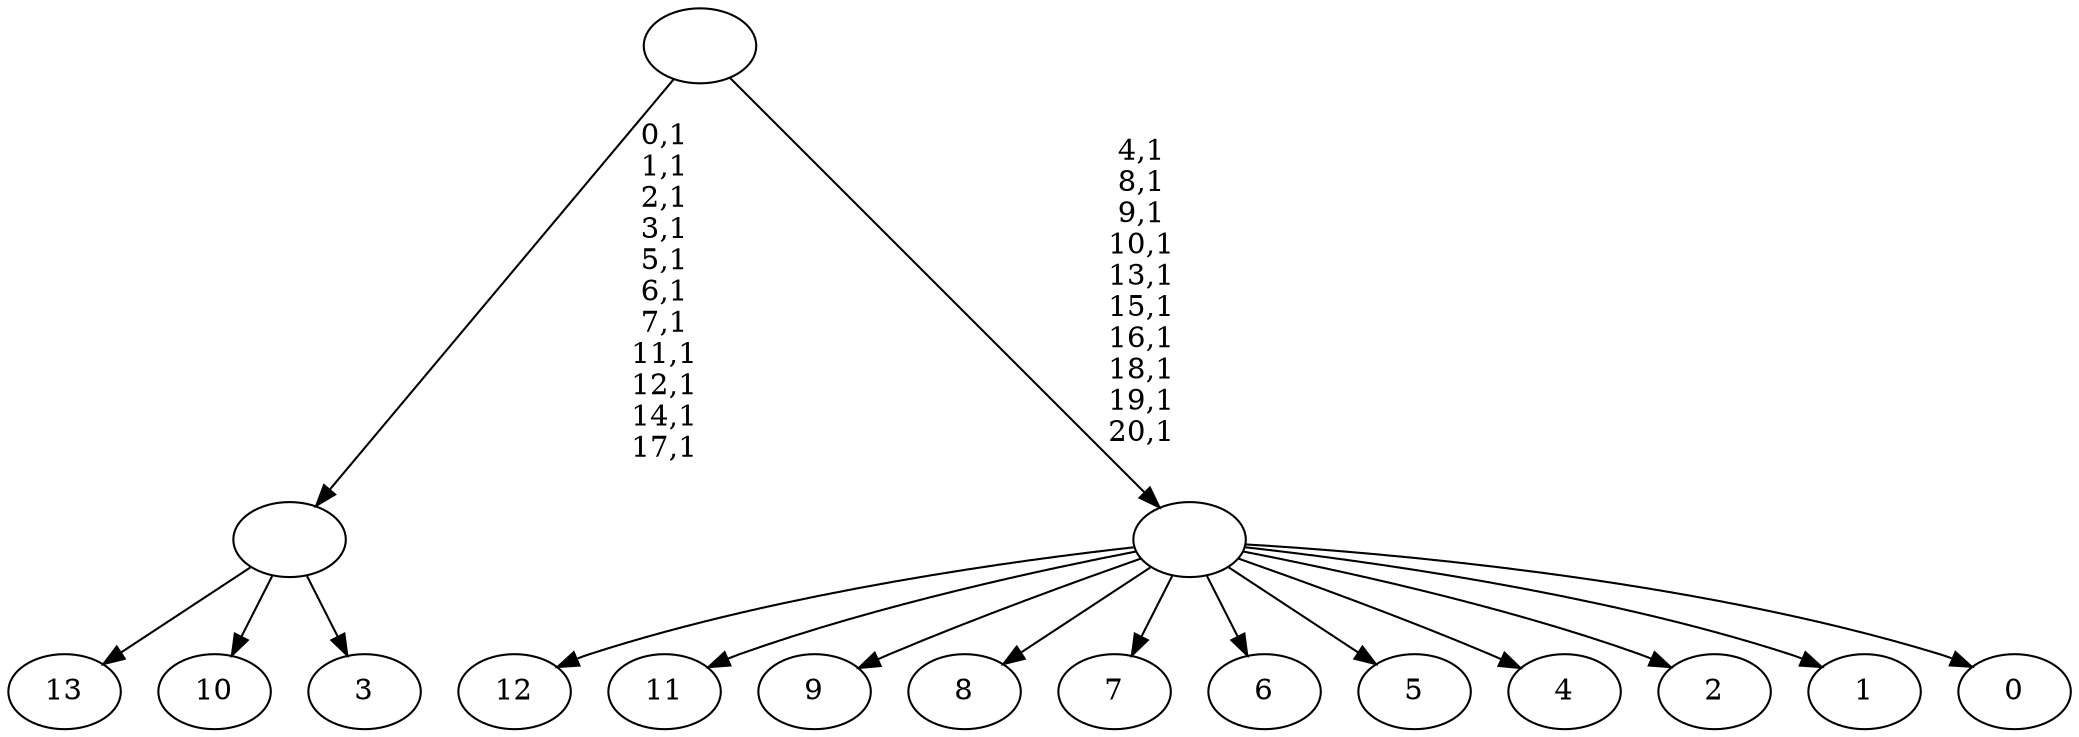 digraph T {
	35 [label="13"]
	34 [label="12"]
	33 [label="11"]
	32 [label="10"]
	31 [label="9"]
	30 [label="8"]
	29 [label="7"]
	28 [label="6"]
	27 [label="5"]
	26 [label="4"]
	25 [label="3"]
	24 [label=""]
	13 [label="2"]
	12 [label="1"]
	11 [label="0"]
	10 [label=""]
	0 [label=""]
	24 -> 35 [label=""]
	24 -> 32 [label=""]
	24 -> 25 [label=""]
	10 -> 34 [label=""]
	10 -> 33 [label=""]
	10 -> 31 [label=""]
	10 -> 30 [label=""]
	10 -> 29 [label=""]
	10 -> 28 [label=""]
	10 -> 27 [label=""]
	10 -> 26 [label=""]
	10 -> 13 [label=""]
	10 -> 12 [label=""]
	10 -> 11 [label=""]
	0 -> 10 [label="4,1\n8,1\n9,1\n10,1\n13,1\n15,1\n16,1\n18,1\n19,1\n20,1"]
	0 -> 24 [label="0,1\n1,1\n2,1\n3,1\n5,1\n6,1\n7,1\n11,1\n12,1\n14,1\n17,1"]
}
